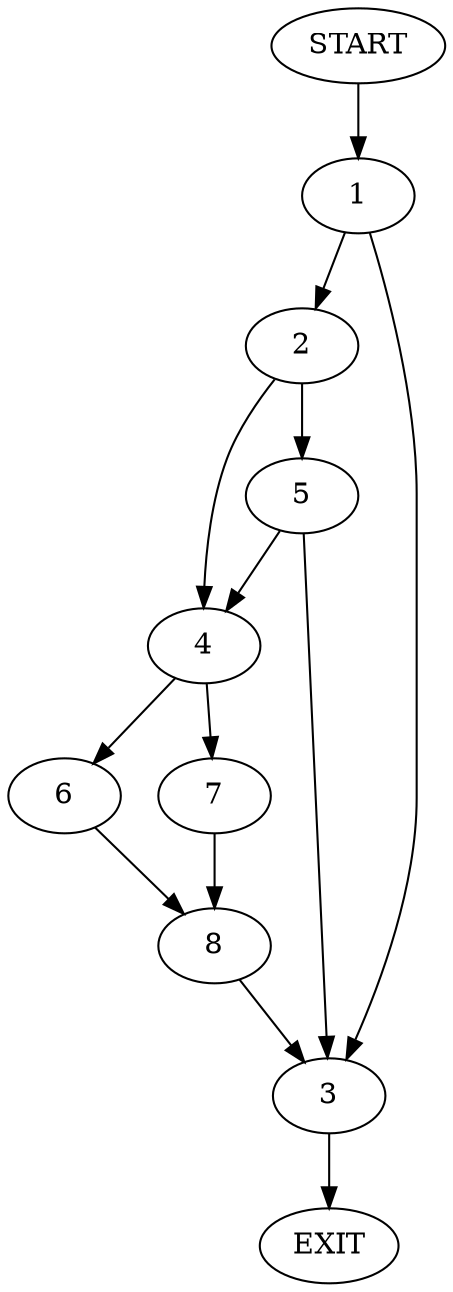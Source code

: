 digraph {
0 [label="START"]
9 [label="EXIT"]
0 -> 1
1 -> 2
1 -> 3
3 -> 9
2 -> 4
2 -> 5
4 -> 6
4 -> 7
5 -> 4
5 -> 3
6 -> 8
7 -> 8
8 -> 3
}

